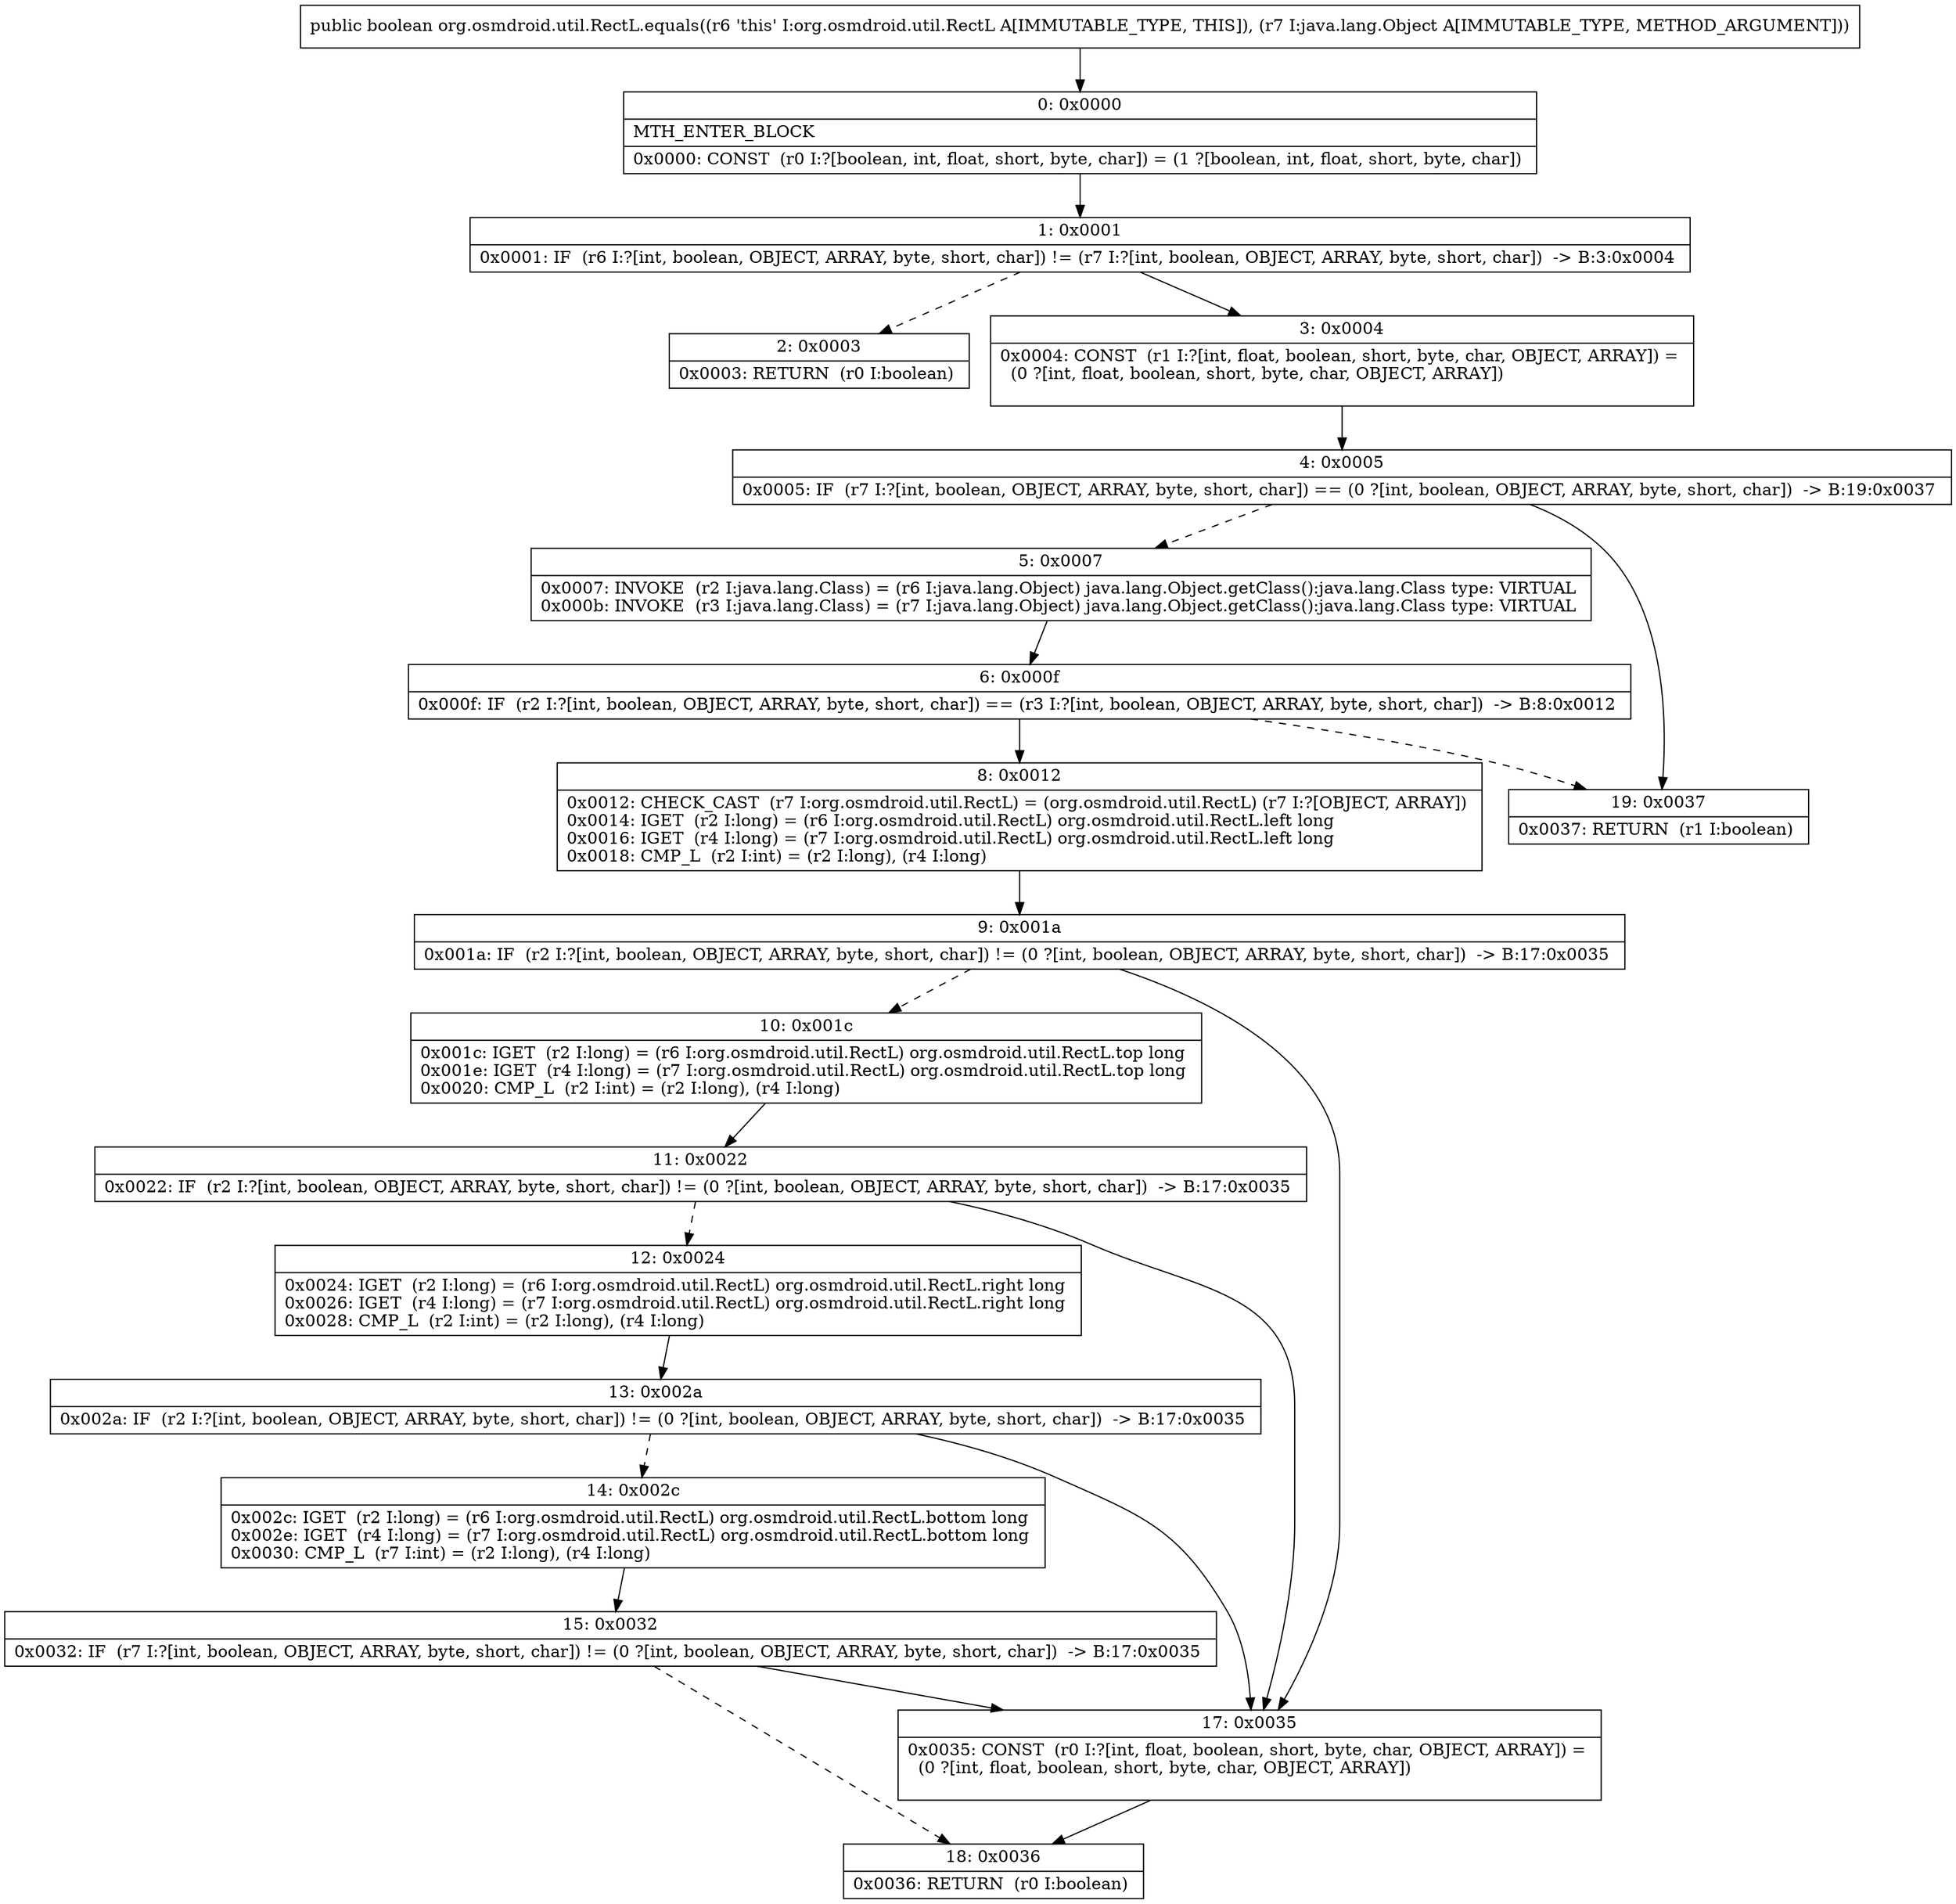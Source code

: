 digraph "CFG fororg.osmdroid.util.RectL.equals(Ljava\/lang\/Object;)Z" {
Node_0 [shape=record,label="{0\:\ 0x0000|MTH_ENTER_BLOCK\l|0x0000: CONST  (r0 I:?[boolean, int, float, short, byte, char]) = (1 ?[boolean, int, float, short, byte, char]) \l}"];
Node_1 [shape=record,label="{1\:\ 0x0001|0x0001: IF  (r6 I:?[int, boolean, OBJECT, ARRAY, byte, short, char]) != (r7 I:?[int, boolean, OBJECT, ARRAY, byte, short, char])  \-\> B:3:0x0004 \l}"];
Node_2 [shape=record,label="{2\:\ 0x0003|0x0003: RETURN  (r0 I:boolean) \l}"];
Node_3 [shape=record,label="{3\:\ 0x0004|0x0004: CONST  (r1 I:?[int, float, boolean, short, byte, char, OBJECT, ARRAY]) = \l  (0 ?[int, float, boolean, short, byte, char, OBJECT, ARRAY])\l \l}"];
Node_4 [shape=record,label="{4\:\ 0x0005|0x0005: IF  (r7 I:?[int, boolean, OBJECT, ARRAY, byte, short, char]) == (0 ?[int, boolean, OBJECT, ARRAY, byte, short, char])  \-\> B:19:0x0037 \l}"];
Node_5 [shape=record,label="{5\:\ 0x0007|0x0007: INVOKE  (r2 I:java.lang.Class) = (r6 I:java.lang.Object) java.lang.Object.getClass():java.lang.Class type: VIRTUAL \l0x000b: INVOKE  (r3 I:java.lang.Class) = (r7 I:java.lang.Object) java.lang.Object.getClass():java.lang.Class type: VIRTUAL \l}"];
Node_6 [shape=record,label="{6\:\ 0x000f|0x000f: IF  (r2 I:?[int, boolean, OBJECT, ARRAY, byte, short, char]) == (r3 I:?[int, boolean, OBJECT, ARRAY, byte, short, char])  \-\> B:8:0x0012 \l}"];
Node_8 [shape=record,label="{8\:\ 0x0012|0x0012: CHECK_CAST  (r7 I:org.osmdroid.util.RectL) = (org.osmdroid.util.RectL) (r7 I:?[OBJECT, ARRAY]) \l0x0014: IGET  (r2 I:long) = (r6 I:org.osmdroid.util.RectL) org.osmdroid.util.RectL.left long \l0x0016: IGET  (r4 I:long) = (r7 I:org.osmdroid.util.RectL) org.osmdroid.util.RectL.left long \l0x0018: CMP_L  (r2 I:int) = (r2 I:long), (r4 I:long) \l}"];
Node_9 [shape=record,label="{9\:\ 0x001a|0x001a: IF  (r2 I:?[int, boolean, OBJECT, ARRAY, byte, short, char]) != (0 ?[int, boolean, OBJECT, ARRAY, byte, short, char])  \-\> B:17:0x0035 \l}"];
Node_10 [shape=record,label="{10\:\ 0x001c|0x001c: IGET  (r2 I:long) = (r6 I:org.osmdroid.util.RectL) org.osmdroid.util.RectL.top long \l0x001e: IGET  (r4 I:long) = (r7 I:org.osmdroid.util.RectL) org.osmdroid.util.RectL.top long \l0x0020: CMP_L  (r2 I:int) = (r2 I:long), (r4 I:long) \l}"];
Node_11 [shape=record,label="{11\:\ 0x0022|0x0022: IF  (r2 I:?[int, boolean, OBJECT, ARRAY, byte, short, char]) != (0 ?[int, boolean, OBJECT, ARRAY, byte, short, char])  \-\> B:17:0x0035 \l}"];
Node_12 [shape=record,label="{12\:\ 0x0024|0x0024: IGET  (r2 I:long) = (r6 I:org.osmdroid.util.RectL) org.osmdroid.util.RectL.right long \l0x0026: IGET  (r4 I:long) = (r7 I:org.osmdroid.util.RectL) org.osmdroid.util.RectL.right long \l0x0028: CMP_L  (r2 I:int) = (r2 I:long), (r4 I:long) \l}"];
Node_13 [shape=record,label="{13\:\ 0x002a|0x002a: IF  (r2 I:?[int, boolean, OBJECT, ARRAY, byte, short, char]) != (0 ?[int, boolean, OBJECT, ARRAY, byte, short, char])  \-\> B:17:0x0035 \l}"];
Node_14 [shape=record,label="{14\:\ 0x002c|0x002c: IGET  (r2 I:long) = (r6 I:org.osmdroid.util.RectL) org.osmdroid.util.RectL.bottom long \l0x002e: IGET  (r4 I:long) = (r7 I:org.osmdroid.util.RectL) org.osmdroid.util.RectL.bottom long \l0x0030: CMP_L  (r7 I:int) = (r2 I:long), (r4 I:long) \l}"];
Node_15 [shape=record,label="{15\:\ 0x0032|0x0032: IF  (r7 I:?[int, boolean, OBJECT, ARRAY, byte, short, char]) != (0 ?[int, boolean, OBJECT, ARRAY, byte, short, char])  \-\> B:17:0x0035 \l}"];
Node_17 [shape=record,label="{17\:\ 0x0035|0x0035: CONST  (r0 I:?[int, float, boolean, short, byte, char, OBJECT, ARRAY]) = \l  (0 ?[int, float, boolean, short, byte, char, OBJECT, ARRAY])\l \l}"];
Node_18 [shape=record,label="{18\:\ 0x0036|0x0036: RETURN  (r0 I:boolean) \l}"];
Node_19 [shape=record,label="{19\:\ 0x0037|0x0037: RETURN  (r1 I:boolean) \l}"];
MethodNode[shape=record,label="{public boolean org.osmdroid.util.RectL.equals((r6 'this' I:org.osmdroid.util.RectL A[IMMUTABLE_TYPE, THIS]), (r7 I:java.lang.Object A[IMMUTABLE_TYPE, METHOD_ARGUMENT])) }"];
MethodNode -> Node_0;
Node_0 -> Node_1;
Node_1 -> Node_2[style=dashed];
Node_1 -> Node_3;
Node_3 -> Node_4;
Node_4 -> Node_5[style=dashed];
Node_4 -> Node_19;
Node_5 -> Node_6;
Node_6 -> Node_8;
Node_6 -> Node_19[style=dashed];
Node_8 -> Node_9;
Node_9 -> Node_10[style=dashed];
Node_9 -> Node_17;
Node_10 -> Node_11;
Node_11 -> Node_12[style=dashed];
Node_11 -> Node_17;
Node_12 -> Node_13;
Node_13 -> Node_14[style=dashed];
Node_13 -> Node_17;
Node_14 -> Node_15;
Node_15 -> Node_17;
Node_15 -> Node_18[style=dashed];
Node_17 -> Node_18;
}

